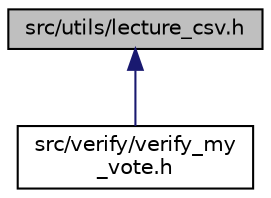 digraph "src/utils/lecture_csv.h"
{
 // LATEX_PDF_SIZE
  edge [fontname="Helvetica",fontsize="10",labelfontname="Helvetica",labelfontsize="10"];
  node [fontname="Helvetica",fontsize="10",shape=record];
  Node1 [label="src/utils/lecture_csv.h",height=0.2,width=0.4,color="black", fillcolor="grey75", style="filled", fontcolor="black",tooltip="Fichier de déclaration pour la lecture d'un fichier CSV."];
  Node1 -> Node2 [dir="back",color="midnightblue",fontsize="10",style="solid",fontname="Helvetica"];
  Node2 [label="src/verify/verify_my\l_vote.h",height=0.2,width=0.4,color="black", fillcolor="white", style="filled",URL="$verify__my__vote_8h.html",tooltip="Fichier d'en-tête pour la vérification des votes."];
}
